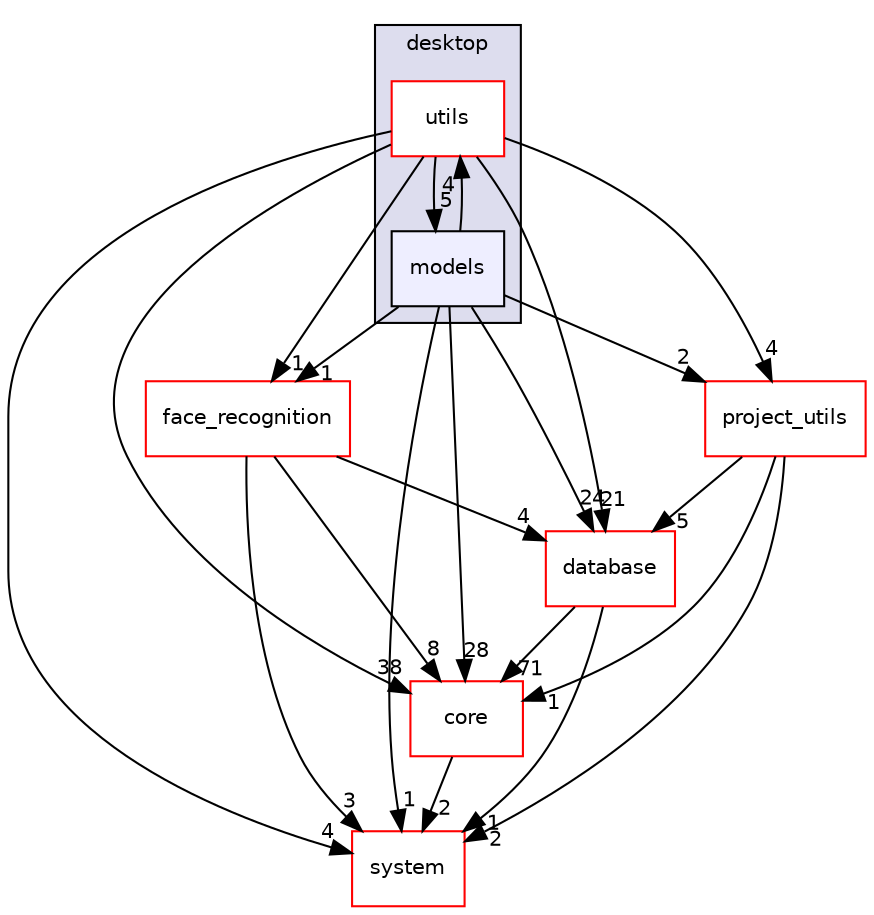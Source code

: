 digraph "src/gui/desktop/models" {
  compound=true
  node [ fontsize="10", fontname="Helvetica"];
  edge [ labelfontsize="10", labelfontname="Helvetica"];
  subgraph clusterdir_c090f567964b7b78a4e63a3af92480e4 {
    graph [ bgcolor="#ddddee", pencolor="black", label="desktop" fontname="Helvetica", fontsize="10", URL="dir_c090f567964b7b78a4e63a3af92480e4.html"]
  dir_1b7a27b8217f5e65b22462c5d7f44b93 [shape=box label="utils" fillcolor="white" style="filled" color="red" URL="dir_1b7a27b8217f5e65b22462c5d7f44b93.html"];
  dir_eedf6bf7af32f88c96a361dd896f2edf [shape=box, label="models", style="filled", fillcolor="#eeeeff", pencolor="black", URL="dir_eedf6bf7af32f88c96a361dd896f2edf.html"];
  }
  dir_3b56e0b998da7a2f208daeb459f27765 [shape=box label="face_recognition" fillcolor="white" style="filled" color="red" URL="dir_3b56e0b998da7a2f208daeb459f27765.html"];
  dir_54e6d718270be77f4d294dce82c1c152 [shape=box label="project_utils" fillcolor="white" style="filled" color="red" URL="dir_54e6d718270be77f4d294dce82c1c152.html"];
  dir_803ee67260c130b45d29089798491ab2 [shape=box label="database" fillcolor="white" style="filled" color="red" URL="dir_803ee67260c130b45d29089798491ab2.html"];
  dir_aebb8dcc11953d78e620bbef0b9e2183 [shape=box label="core" fillcolor="white" style="filled" color="red" URL="dir_aebb8dcc11953d78e620bbef0b9e2183.html"];
  dir_d501334aeb1b78ad67cd3c72c37b1e87 [shape=box label="system" fillcolor="white" style="filled" color="red" URL="dir_d501334aeb1b78ad67cd3c72c37b1e87.html"];
  dir_3b56e0b998da7a2f208daeb459f27765->dir_803ee67260c130b45d29089798491ab2 [headlabel="4", labeldistance=1.5 headhref="dir_000004_000010.html"];
  dir_3b56e0b998da7a2f208daeb459f27765->dir_aebb8dcc11953d78e620bbef0b9e2183 [headlabel="8", labeldistance=1.5 headhref="dir_000004_000001.html"];
  dir_3b56e0b998da7a2f208daeb459f27765->dir_d501334aeb1b78ad67cd3c72c37b1e87 [headlabel="3", labeldistance=1.5 headhref="dir_000004_000049.html"];
  dir_1b7a27b8217f5e65b22462c5d7f44b93->dir_3b56e0b998da7a2f208daeb459f27765 [headlabel="1", labeldistance=1.5 headhref="dir_000031_000004.html"];
  dir_1b7a27b8217f5e65b22462c5d7f44b93->dir_54e6d718270be77f4d294dce82c1c152 [headlabel="4", labeldistance=1.5 headhref="dir_000031_000047.html"];
  dir_1b7a27b8217f5e65b22462c5d7f44b93->dir_803ee67260c130b45d29089798491ab2 [headlabel="21", labeldistance=1.5 headhref="dir_000031_000010.html"];
  dir_1b7a27b8217f5e65b22462c5d7f44b93->dir_aebb8dcc11953d78e620bbef0b9e2183 [headlabel="38", labeldistance=1.5 headhref="dir_000031_000001.html"];
  dir_1b7a27b8217f5e65b22462c5d7f44b93->dir_d501334aeb1b78ad67cd3c72c37b1e87 [headlabel="4", labeldistance=1.5 headhref="dir_000031_000049.html"];
  dir_1b7a27b8217f5e65b22462c5d7f44b93->dir_eedf6bf7af32f88c96a361dd896f2edf [headlabel="5", labeldistance=1.5 headhref="dir_000031_000025.html"];
  dir_54e6d718270be77f4d294dce82c1c152->dir_803ee67260c130b45d29089798491ab2 [headlabel="5", labeldistance=1.5 headhref="dir_000047_000010.html"];
  dir_54e6d718270be77f4d294dce82c1c152->dir_aebb8dcc11953d78e620bbef0b9e2183 [headlabel="1", labeldistance=1.5 headhref="dir_000047_000001.html"];
  dir_54e6d718270be77f4d294dce82c1c152->dir_d501334aeb1b78ad67cd3c72c37b1e87 [headlabel="2", labeldistance=1.5 headhref="dir_000047_000049.html"];
  dir_aebb8dcc11953d78e620bbef0b9e2183->dir_d501334aeb1b78ad67cd3c72c37b1e87 [headlabel="2", labeldistance=1.5 headhref="dir_000001_000049.html"];
  dir_eedf6bf7af32f88c96a361dd896f2edf->dir_1b7a27b8217f5e65b22462c5d7f44b93 [headlabel="4", labeldistance=1.5 headhref="dir_000025_000031.html"];
  dir_eedf6bf7af32f88c96a361dd896f2edf->dir_3b56e0b998da7a2f208daeb459f27765 [headlabel="1", labeldistance=1.5 headhref="dir_000025_000004.html"];
  dir_eedf6bf7af32f88c96a361dd896f2edf->dir_54e6d718270be77f4d294dce82c1c152 [headlabel="2", labeldistance=1.5 headhref="dir_000025_000047.html"];
  dir_eedf6bf7af32f88c96a361dd896f2edf->dir_803ee67260c130b45d29089798491ab2 [headlabel="24", labeldistance=1.5 headhref="dir_000025_000010.html"];
  dir_eedf6bf7af32f88c96a361dd896f2edf->dir_aebb8dcc11953d78e620bbef0b9e2183 [headlabel="28", labeldistance=1.5 headhref="dir_000025_000001.html"];
  dir_eedf6bf7af32f88c96a361dd896f2edf->dir_d501334aeb1b78ad67cd3c72c37b1e87 [headlabel="1", labeldistance=1.5 headhref="dir_000025_000049.html"];
  dir_803ee67260c130b45d29089798491ab2->dir_aebb8dcc11953d78e620bbef0b9e2183 [headlabel="71", labeldistance=1.5 headhref="dir_000010_000001.html"];
  dir_803ee67260c130b45d29089798491ab2->dir_d501334aeb1b78ad67cd3c72c37b1e87 [headlabel="1", labeldistance=1.5 headhref="dir_000010_000049.html"];
}
